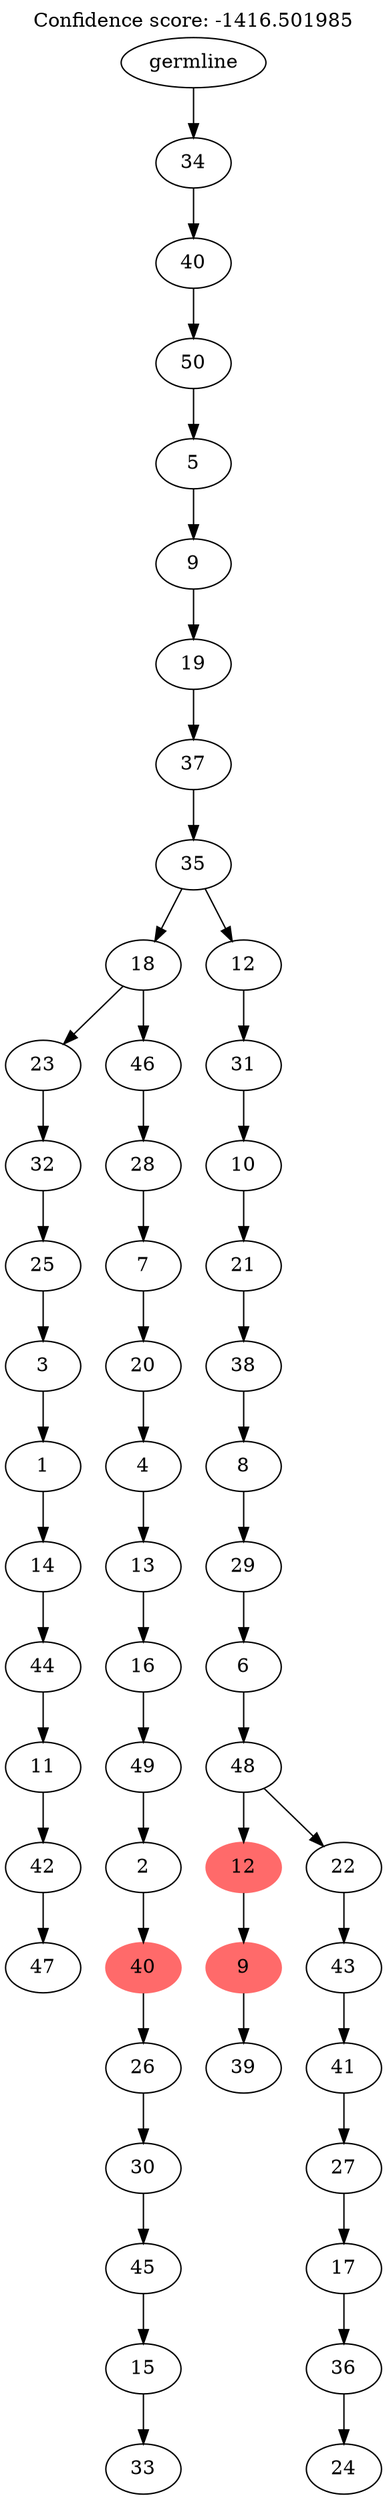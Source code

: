 digraph g {
	"52" -> "53";
	"53" [label="47"];
	"51" -> "52";
	"52" [label="42"];
	"50" -> "51";
	"51" [label="11"];
	"49" -> "50";
	"50" [label="44"];
	"48" -> "49";
	"49" [label="14"];
	"47" -> "48";
	"48" [label="1"];
	"46" -> "47";
	"47" [label="3"];
	"45" -> "46";
	"46" [label="25"];
	"44" -> "45";
	"45" [label="32"];
	"42" -> "43";
	"43" [label="33"];
	"41" -> "42";
	"42" [label="15"];
	"40" -> "41";
	"41" [label="45"];
	"39" -> "40";
	"40" [label="30"];
	"38" -> "39";
	"39" [label="26"];
	"37" -> "38";
	"38" [color=indianred1, style=filled, label="40"];
	"36" -> "37";
	"37" [label="2"];
	"35" -> "36";
	"36" [label="49"];
	"34" -> "35";
	"35" [label="16"];
	"33" -> "34";
	"34" [label="13"];
	"32" -> "33";
	"33" [label="4"];
	"31" -> "32";
	"32" [label="20"];
	"30" -> "31";
	"31" [label="7"];
	"29" -> "30";
	"30" [label="28"];
	"28" -> "29";
	"29" [label="46"];
	"28" -> "44";
	"44" [label="23"];
	"26" -> "27";
	"27" [label="39"];
	"25" -> "26";
	"26" [color=indianred1, style=filled, label="9"];
	"23" -> "24";
	"24" [label="24"];
	"22" -> "23";
	"23" [label="36"];
	"21" -> "22";
	"22" [label="17"];
	"20" -> "21";
	"21" [label="27"];
	"19" -> "20";
	"20" [label="41"];
	"18" -> "19";
	"19" [label="43"];
	"17" -> "18";
	"18" [label="22"];
	"17" -> "25";
	"25" [color=indianred1, style=filled, label="12"];
	"16" -> "17";
	"17" [label="48"];
	"15" -> "16";
	"16" [label="6"];
	"14" -> "15";
	"15" [label="29"];
	"13" -> "14";
	"14" [label="8"];
	"12" -> "13";
	"13" [label="38"];
	"11" -> "12";
	"12" [label="21"];
	"10" -> "11";
	"11" [label="10"];
	"9" -> "10";
	"10" [label="31"];
	"8" -> "9";
	"9" [label="12"];
	"8" -> "28";
	"28" [label="18"];
	"7" -> "8";
	"8" [label="35"];
	"6" -> "7";
	"7" [label="37"];
	"5" -> "6";
	"6" [label="19"];
	"4" -> "5";
	"5" [label="9"];
	"3" -> "4";
	"4" [label="5"];
	"2" -> "3";
	"3" [label="50"];
	"1" -> "2";
	"2" [label="40"];
	"0" -> "1";
	"1" [label="34"];
	"0" [label="germline"];
	labelloc="t";
	label="Confidence score: -1416.501985";
}
